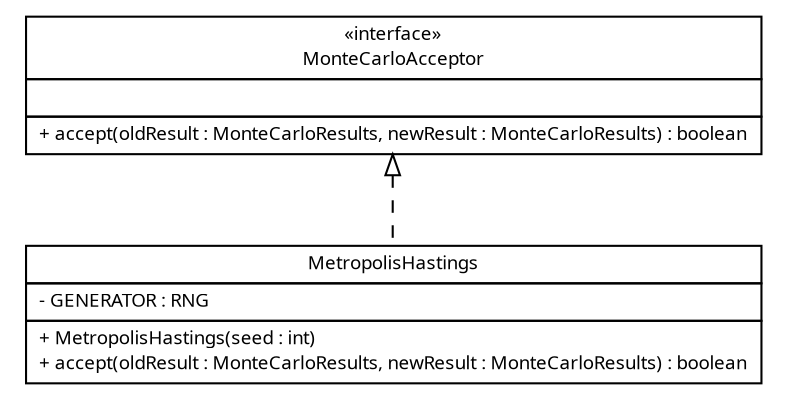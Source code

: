 #!/usr/local/bin/dot
#
# Class diagram 
# Generated by UMLGraph version R5_6 (http://www.umlgraph.org/)
#

digraph G {
	edge [fontname="Trebuchet MS",fontsize=10,labelfontname="Trebuchet MS",labelfontsize=10];
	node [fontname="Trebuchet MS",fontsize=10,shape=plaintext];
	nodesep=0.25;
	ranksep=0.5;
	// broadwick.montecarlo.acceptor.MonteCarloAcceptor
	c1633 [label=<<table title="broadwick.montecarlo.acceptor.MonteCarloAcceptor" border="0" cellborder="1" cellspacing="0" cellpadding="2" port="p" href="./MonteCarloAcceptor.html">
		<tr><td><table border="0" cellspacing="0" cellpadding="1">
<tr><td align="center" balign="center"> &#171;interface&#187; </td></tr>
<tr><td align="center" balign="center"><font face="Trebuchet MS"> MonteCarloAcceptor </font></td></tr>
		</table></td></tr>
		<tr><td><table border="0" cellspacing="0" cellpadding="1">
<tr><td align="left" balign="left">  </td></tr>
		</table></td></tr>
		<tr><td><table border="0" cellspacing="0" cellpadding="1">
<tr><td align="left" balign="left"> + accept(oldResult : MonteCarloResults, newResult : MonteCarloResults) : boolean </td></tr>
		</table></td></tr>
		</table>>, URL="./MonteCarloAcceptor.html", fontname="Trebuchet MS", fontcolor="black", fontsize=9.0];
	// broadwick.montecarlo.acceptor.MetropolisHastings
	c1634 [label=<<table title="broadwick.montecarlo.acceptor.MetropolisHastings" border="0" cellborder="1" cellspacing="0" cellpadding="2" port="p" href="./MetropolisHastings.html">
		<tr><td><table border="0" cellspacing="0" cellpadding="1">
<tr><td align="center" balign="center"><font face="Trebuchet MS"> MetropolisHastings </font></td></tr>
		</table></td></tr>
		<tr><td><table border="0" cellspacing="0" cellpadding="1">
<tr><td align="left" balign="left"> - GENERATOR : RNG </td></tr>
		</table></td></tr>
		<tr><td><table border="0" cellspacing="0" cellpadding="1">
<tr><td align="left" balign="left"> + MetropolisHastings(seed : int) </td></tr>
<tr><td align="left" balign="left"> + accept(oldResult : MonteCarloResults, newResult : MonteCarloResults) : boolean </td></tr>
		</table></td></tr>
		</table>>, URL="./MetropolisHastings.html", fontname="Trebuchet MS", fontcolor="black", fontsize=9.0];
	//broadwick.montecarlo.acceptor.MetropolisHastings implements broadwick.montecarlo.acceptor.MonteCarloAcceptor
	c1633:p -> c1634:p [dir=back,arrowtail=empty,style=dashed];
}


